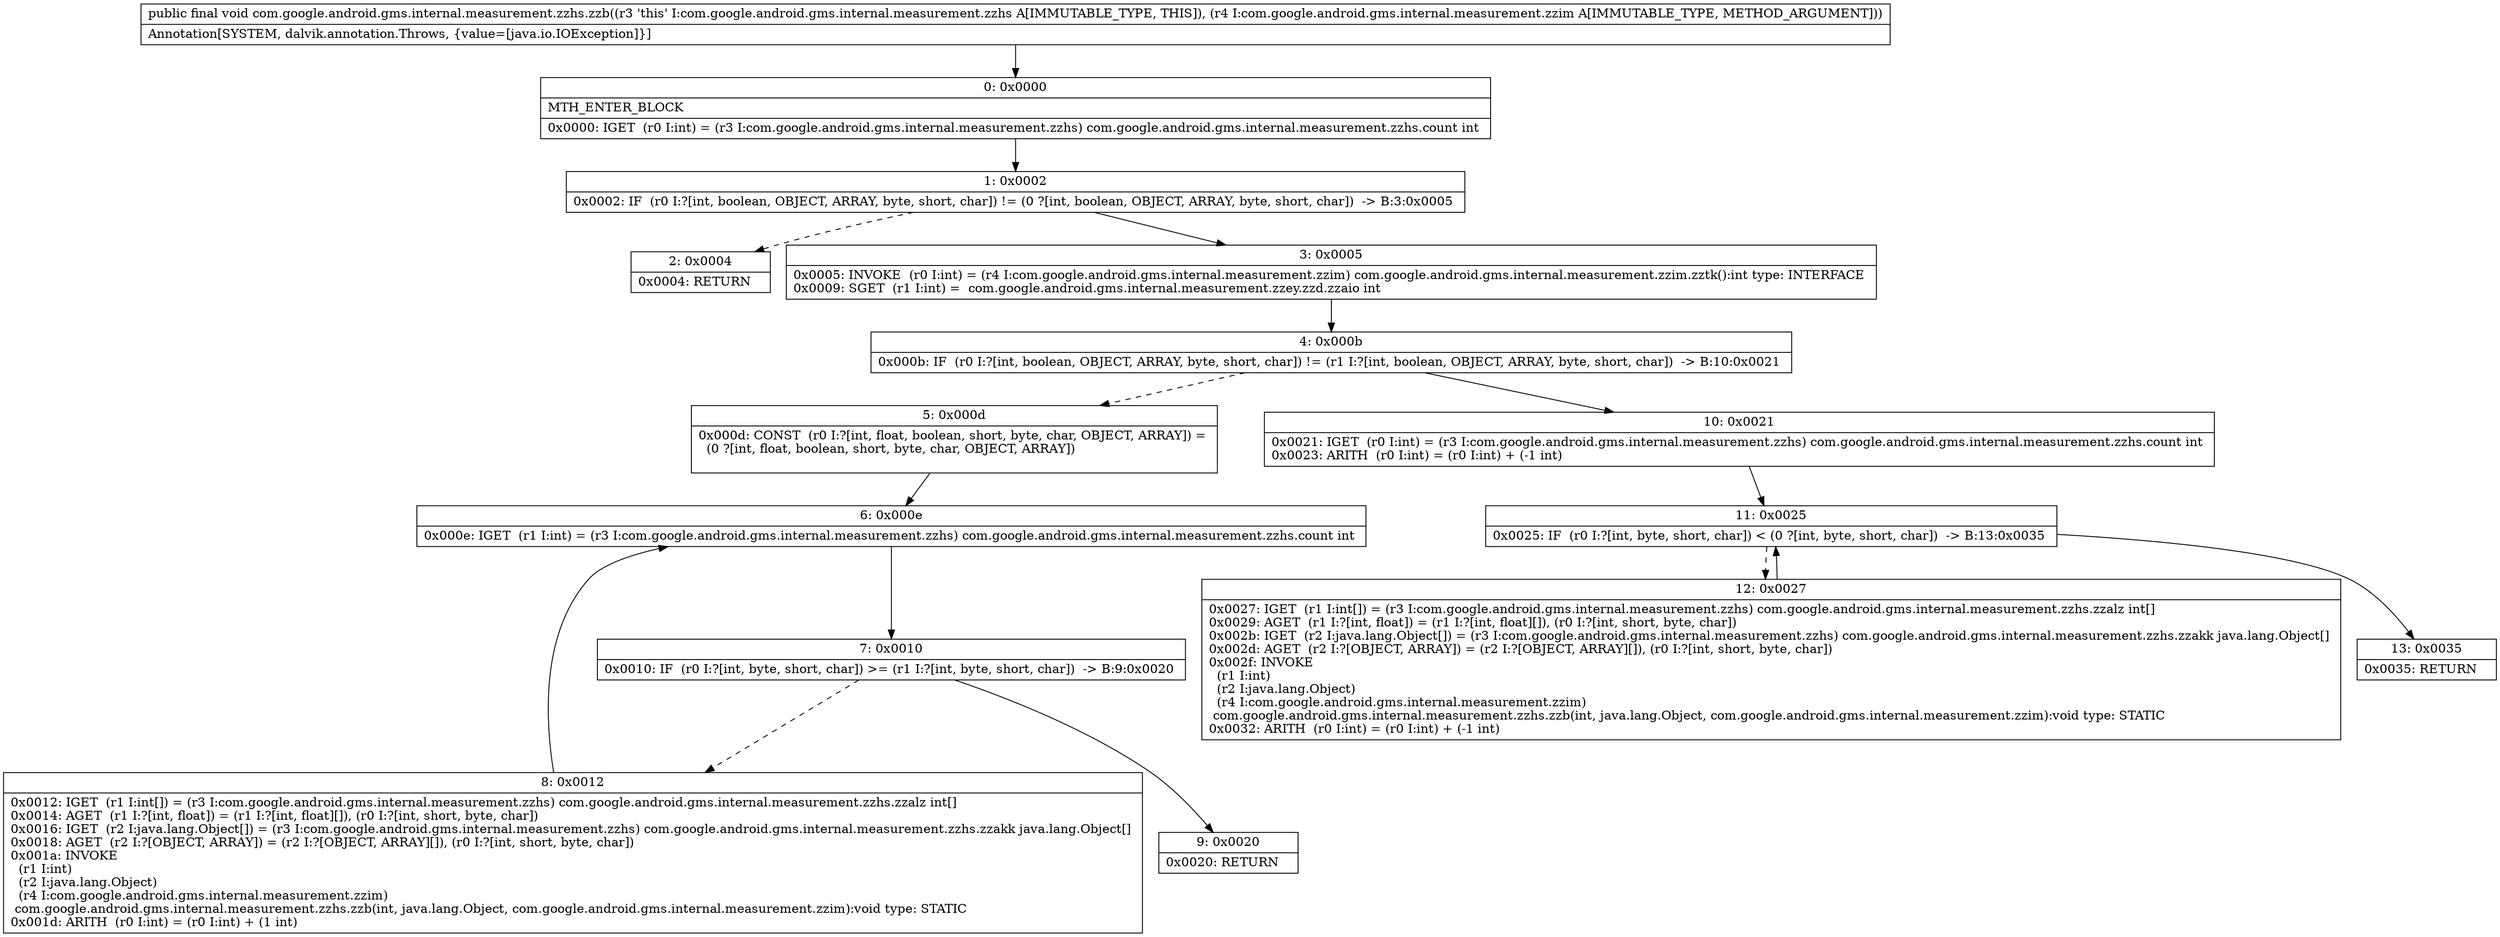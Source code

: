 digraph "CFG forcom.google.android.gms.internal.measurement.zzhs.zzb(Lcom\/google\/android\/gms\/internal\/measurement\/zzim;)V" {
Node_0 [shape=record,label="{0\:\ 0x0000|MTH_ENTER_BLOCK\l|0x0000: IGET  (r0 I:int) = (r3 I:com.google.android.gms.internal.measurement.zzhs) com.google.android.gms.internal.measurement.zzhs.count int \l}"];
Node_1 [shape=record,label="{1\:\ 0x0002|0x0002: IF  (r0 I:?[int, boolean, OBJECT, ARRAY, byte, short, char]) != (0 ?[int, boolean, OBJECT, ARRAY, byte, short, char])  \-\> B:3:0x0005 \l}"];
Node_2 [shape=record,label="{2\:\ 0x0004|0x0004: RETURN   \l}"];
Node_3 [shape=record,label="{3\:\ 0x0005|0x0005: INVOKE  (r0 I:int) = (r4 I:com.google.android.gms.internal.measurement.zzim) com.google.android.gms.internal.measurement.zzim.zztk():int type: INTERFACE \l0x0009: SGET  (r1 I:int) =  com.google.android.gms.internal.measurement.zzey.zzd.zzaio int \l}"];
Node_4 [shape=record,label="{4\:\ 0x000b|0x000b: IF  (r0 I:?[int, boolean, OBJECT, ARRAY, byte, short, char]) != (r1 I:?[int, boolean, OBJECT, ARRAY, byte, short, char])  \-\> B:10:0x0021 \l}"];
Node_5 [shape=record,label="{5\:\ 0x000d|0x000d: CONST  (r0 I:?[int, float, boolean, short, byte, char, OBJECT, ARRAY]) = \l  (0 ?[int, float, boolean, short, byte, char, OBJECT, ARRAY])\l \l}"];
Node_6 [shape=record,label="{6\:\ 0x000e|0x000e: IGET  (r1 I:int) = (r3 I:com.google.android.gms.internal.measurement.zzhs) com.google.android.gms.internal.measurement.zzhs.count int \l}"];
Node_7 [shape=record,label="{7\:\ 0x0010|0x0010: IF  (r0 I:?[int, byte, short, char]) \>= (r1 I:?[int, byte, short, char])  \-\> B:9:0x0020 \l}"];
Node_8 [shape=record,label="{8\:\ 0x0012|0x0012: IGET  (r1 I:int[]) = (r3 I:com.google.android.gms.internal.measurement.zzhs) com.google.android.gms.internal.measurement.zzhs.zzalz int[] \l0x0014: AGET  (r1 I:?[int, float]) = (r1 I:?[int, float][]), (r0 I:?[int, short, byte, char]) \l0x0016: IGET  (r2 I:java.lang.Object[]) = (r3 I:com.google.android.gms.internal.measurement.zzhs) com.google.android.gms.internal.measurement.zzhs.zzakk java.lang.Object[] \l0x0018: AGET  (r2 I:?[OBJECT, ARRAY]) = (r2 I:?[OBJECT, ARRAY][]), (r0 I:?[int, short, byte, char]) \l0x001a: INVOKE  \l  (r1 I:int)\l  (r2 I:java.lang.Object)\l  (r4 I:com.google.android.gms.internal.measurement.zzim)\l com.google.android.gms.internal.measurement.zzhs.zzb(int, java.lang.Object, com.google.android.gms.internal.measurement.zzim):void type: STATIC \l0x001d: ARITH  (r0 I:int) = (r0 I:int) + (1 int) \l}"];
Node_9 [shape=record,label="{9\:\ 0x0020|0x0020: RETURN   \l}"];
Node_10 [shape=record,label="{10\:\ 0x0021|0x0021: IGET  (r0 I:int) = (r3 I:com.google.android.gms.internal.measurement.zzhs) com.google.android.gms.internal.measurement.zzhs.count int \l0x0023: ARITH  (r0 I:int) = (r0 I:int) + (\-1 int) \l}"];
Node_11 [shape=record,label="{11\:\ 0x0025|0x0025: IF  (r0 I:?[int, byte, short, char]) \< (0 ?[int, byte, short, char])  \-\> B:13:0x0035 \l}"];
Node_12 [shape=record,label="{12\:\ 0x0027|0x0027: IGET  (r1 I:int[]) = (r3 I:com.google.android.gms.internal.measurement.zzhs) com.google.android.gms.internal.measurement.zzhs.zzalz int[] \l0x0029: AGET  (r1 I:?[int, float]) = (r1 I:?[int, float][]), (r0 I:?[int, short, byte, char]) \l0x002b: IGET  (r2 I:java.lang.Object[]) = (r3 I:com.google.android.gms.internal.measurement.zzhs) com.google.android.gms.internal.measurement.zzhs.zzakk java.lang.Object[] \l0x002d: AGET  (r2 I:?[OBJECT, ARRAY]) = (r2 I:?[OBJECT, ARRAY][]), (r0 I:?[int, short, byte, char]) \l0x002f: INVOKE  \l  (r1 I:int)\l  (r2 I:java.lang.Object)\l  (r4 I:com.google.android.gms.internal.measurement.zzim)\l com.google.android.gms.internal.measurement.zzhs.zzb(int, java.lang.Object, com.google.android.gms.internal.measurement.zzim):void type: STATIC \l0x0032: ARITH  (r0 I:int) = (r0 I:int) + (\-1 int) \l}"];
Node_13 [shape=record,label="{13\:\ 0x0035|0x0035: RETURN   \l}"];
MethodNode[shape=record,label="{public final void com.google.android.gms.internal.measurement.zzhs.zzb((r3 'this' I:com.google.android.gms.internal.measurement.zzhs A[IMMUTABLE_TYPE, THIS]), (r4 I:com.google.android.gms.internal.measurement.zzim A[IMMUTABLE_TYPE, METHOD_ARGUMENT]))  | Annotation[SYSTEM, dalvik.annotation.Throws, \{value=[java.io.IOException]\}]\l}"];
MethodNode -> Node_0;
Node_0 -> Node_1;
Node_1 -> Node_2[style=dashed];
Node_1 -> Node_3;
Node_3 -> Node_4;
Node_4 -> Node_5[style=dashed];
Node_4 -> Node_10;
Node_5 -> Node_6;
Node_6 -> Node_7;
Node_7 -> Node_8[style=dashed];
Node_7 -> Node_9;
Node_8 -> Node_6;
Node_10 -> Node_11;
Node_11 -> Node_12[style=dashed];
Node_11 -> Node_13;
Node_12 -> Node_11;
}

